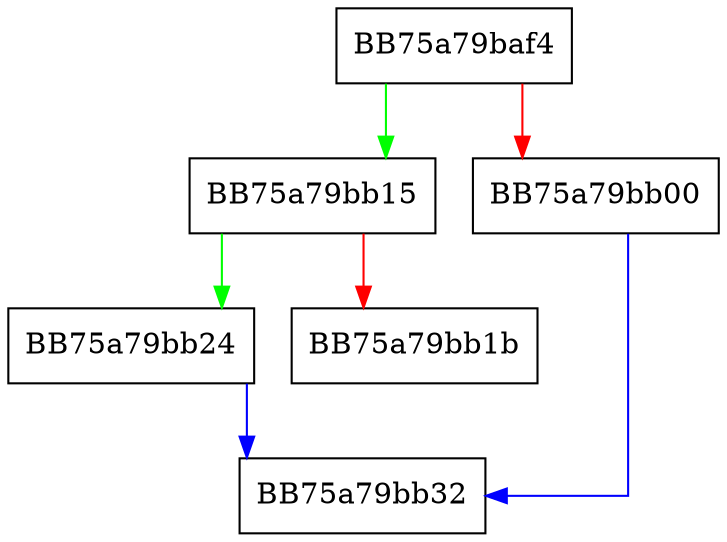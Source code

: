 digraph _fgetc_nolock {
  node [shape="box"];
  graph [splines=ortho];
  BB75a79baf4 -> BB75a79bb15 [color="green"];
  BB75a79baf4 -> BB75a79bb00 [color="red"];
  BB75a79bb00 -> BB75a79bb32 [color="blue"];
  BB75a79bb15 -> BB75a79bb24 [color="green"];
  BB75a79bb15 -> BB75a79bb1b [color="red"];
  BB75a79bb24 -> BB75a79bb32 [color="blue"];
}